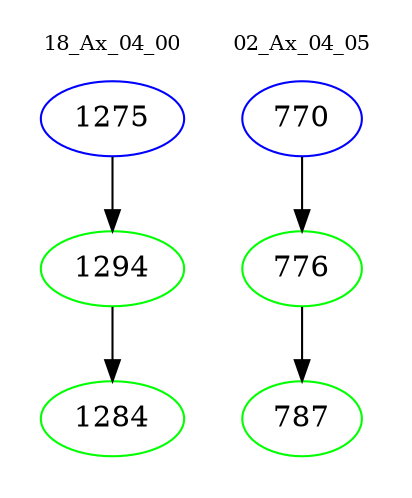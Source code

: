 digraph{
subgraph cluster_0 {
color = white
label = "18_Ax_04_00";
fontsize=10;
T0_1275 [label="1275", color="blue"]
T0_1275 -> T0_1294 [color="black"]
T0_1294 [label="1294", color="green"]
T0_1294 -> T0_1284 [color="black"]
T0_1284 [label="1284", color="green"]
}
subgraph cluster_1 {
color = white
label = "02_Ax_04_05";
fontsize=10;
T1_770 [label="770", color="blue"]
T1_770 -> T1_776 [color="black"]
T1_776 [label="776", color="green"]
T1_776 -> T1_787 [color="black"]
T1_787 [label="787", color="green"]
}
}
